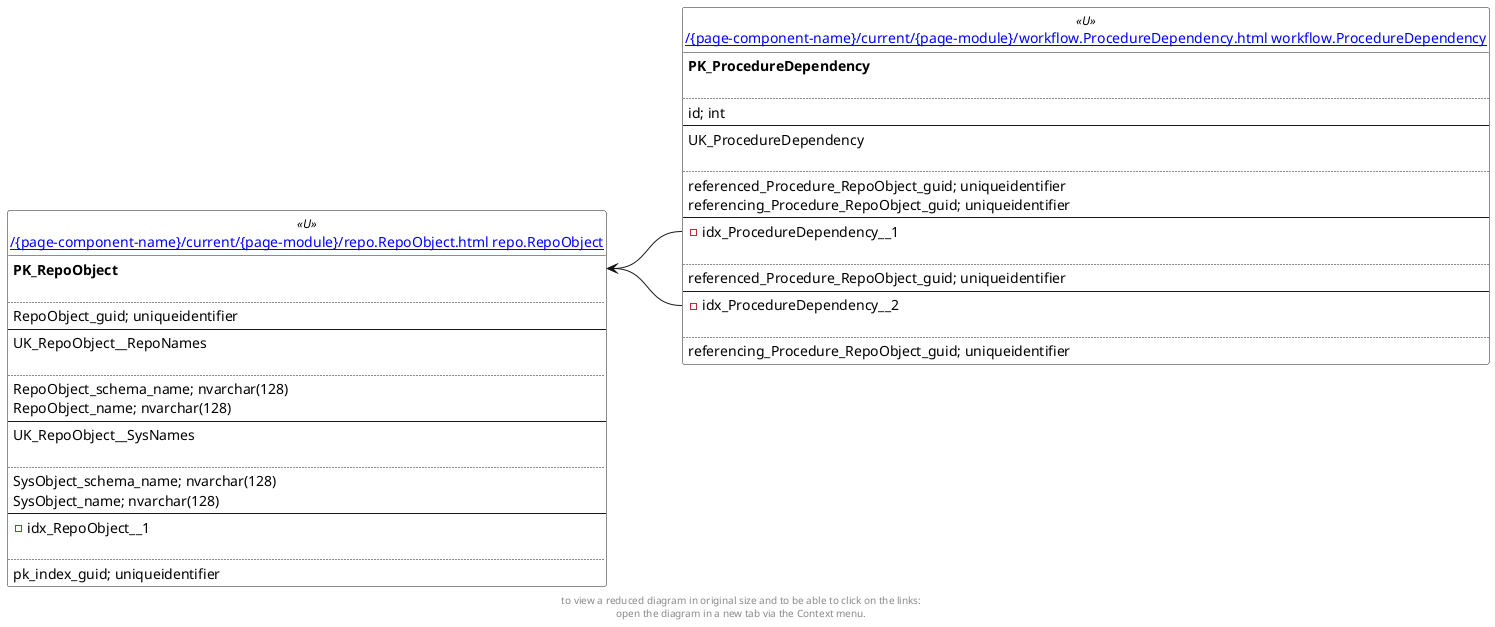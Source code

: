 @startuml
left to right direction
'top to bottom direction
hide circle
'avoide "." issues:
set namespaceSeparator none


skinparam class {
  BackgroundColor White
  BackgroundColor<<FN>> Yellow
  BackgroundColor<<FS>> Yellow
  BackgroundColor<<FT>> LightGray
  BackgroundColor<<IF>> Yellow
  BackgroundColor<<IS>> Yellow
  BackgroundColor<<P>> Aqua
  BackgroundColor<<PC>> Aqua
  BackgroundColor<<SN>> Yellow
  BackgroundColor<<SO>> SlateBlue
  BackgroundColor<<TF>> LightGray
  BackgroundColor<<TR>> Tomato
  BackgroundColor<<U>> White
  BackgroundColor<<V>> WhiteSmoke
  BackgroundColor<<X>> Aqua
}


entity "[[{site-url}/{page-component-name}/current/{page-module}/repo.RepoObject.html repo.RepoObject]]" as repo.RepoObject << U >> {
**PK_RepoObject**

..
RepoObject_guid; uniqueidentifier
--
UK_RepoObject__RepoNames

..
RepoObject_schema_name; nvarchar(128)
RepoObject_name; nvarchar(128)
--
UK_RepoObject__SysNames

..
SysObject_schema_name; nvarchar(128)
SysObject_name; nvarchar(128)
--
- idx_RepoObject__1

..
pk_index_guid; uniqueidentifier
}

entity "[[{site-url}/{page-component-name}/current/{page-module}/workflow.ProcedureDependency.html workflow.ProcedureDependency]]" as workflow.ProcedureDependency << U >> {
**PK_ProcedureDependency**

..
id; int
--
UK_ProcedureDependency

..
referenced_Procedure_RepoObject_guid; uniqueidentifier
referencing_Procedure_RepoObject_guid; uniqueidentifier
--
- idx_ProcedureDependency__1

..
referenced_Procedure_RepoObject_guid; uniqueidentifier
--
- idx_ProcedureDependency__2

..
referencing_Procedure_RepoObject_guid; uniqueidentifier
}

repo.RepoObject::PK_RepoObject <-- workflow.ProcedureDependency::idx_ProcedureDependency__2
repo.RepoObject::PK_RepoObject <-- workflow.ProcedureDependency::idx_ProcedureDependency__1
footer
to view a reduced diagram in original size and to be able to click on the links:
open the diagram in a new tab via the Context menu.
end footer

@enduml


